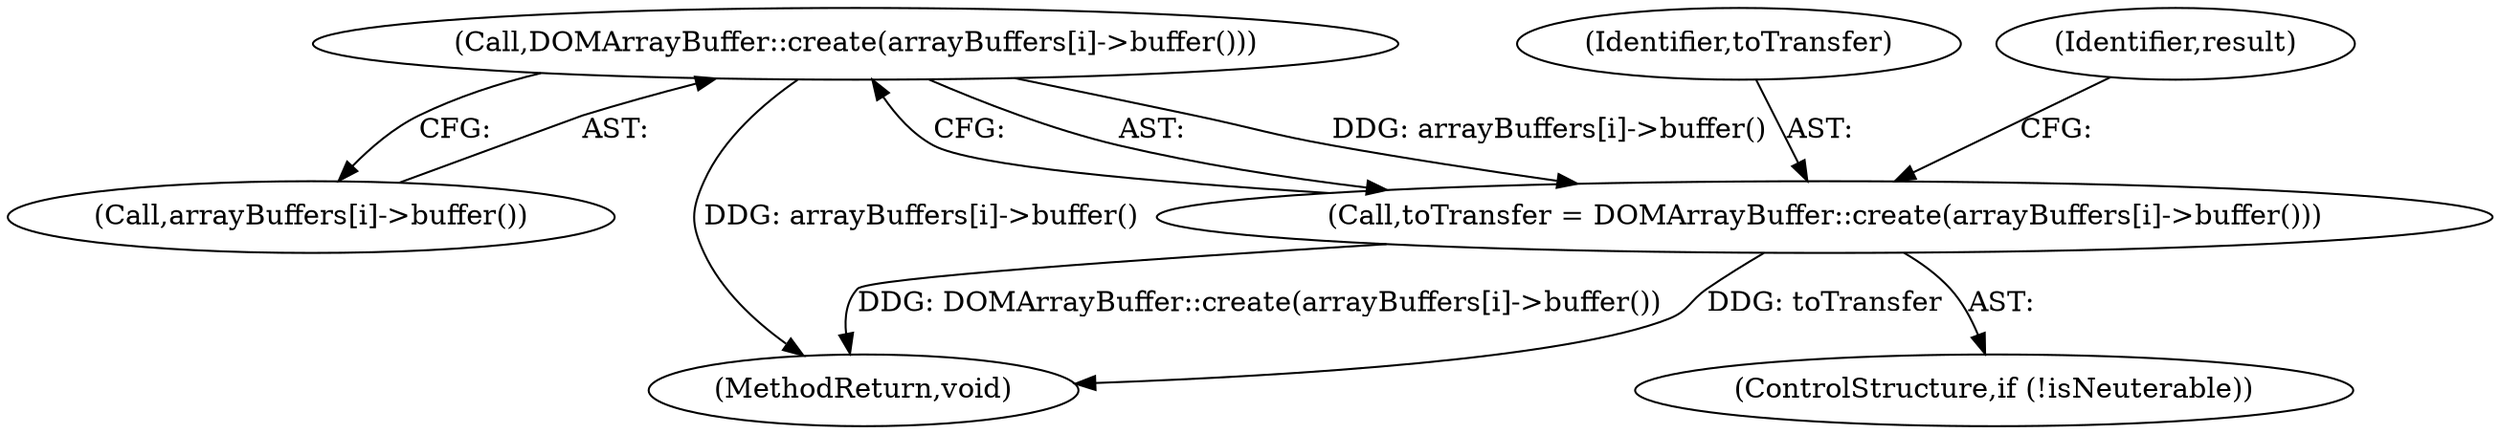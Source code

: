 digraph "1_Chrome_2400ef7b592c31c9883fd1cd60bdea0622e69db3@API" {
"1000228" [label="(Call,DOMArrayBuffer::create(arrayBuffers[i]->buffer()))"];
"1000226" [label="(Call,toTransfer = DOMArrayBuffer::create(arrayBuffers[i]->buffer()))"];
"1000226" [label="(Call,toTransfer = DOMArrayBuffer::create(arrayBuffers[i]->buffer()))"];
"1000229" [label="(Call,arrayBuffers[i]->buffer())"];
"1000265" [label="(MethodReturn,void)"];
"1000227" [label="(Identifier,toTransfer)"];
"1000228" [label="(Call,DOMArrayBuffer::create(arrayBuffers[i]->buffer()))"];
"1000232" [label="(Identifier,result)"];
"1000223" [label="(ControlStructure,if (!isNeuterable))"];
"1000228" -> "1000226"  [label="AST: "];
"1000228" -> "1000229"  [label="CFG: "];
"1000229" -> "1000228"  [label="AST: "];
"1000226" -> "1000228"  [label="CFG: "];
"1000228" -> "1000265"  [label="DDG: arrayBuffers[i]->buffer()"];
"1000228" -> "1000226"  [label="DDG: arrayBuffers[i]->buffer()"];
"1000226" -> "1000223"  [label="AST: "];
"1000227" -> "1000226"  [label="AST: "];
"1000232" -> "1000226"  [label="CFG: "];
"1000226" -> "1000265"  [label="DDG: toTransfer"];
"1000226" -> "1000265"  [label="DDG: DOMArrayBuffer::create(arrayBuffers[i]->buffer())"];
}
